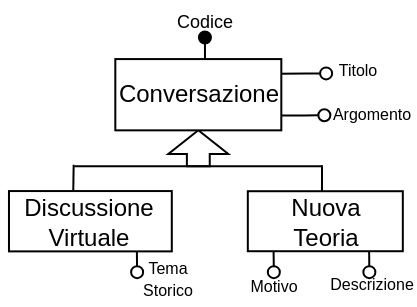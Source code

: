 <mxfile version="24.2.5" type="device">
  <diagram name="Pagina-1" id="mD4ny_UwJCW5K_lFAApE">
    <mxGraphModel dx="1455" dy="367" grid="1" gridSize="10" guides="1" tooltips="1" connect="1" arrows="1" fold="1" page="1" pageScale="1" pageWidth="827" pageHeight="1169" math="0" shadow="0">
      <root>
        <mxCell id="0" />
        <mxCell id="1" parent="0" />
        <mxCell id="meR83D9zi9wOWhoupvIP-6" value="&lt;font style=&quot;font-size: 8px;&quot;&gt;Argomento&lt;/font&gt;" style="text;html=1;align=center;verticalAlign=middle;whiteSpace=wrap;rounded=1;strokeColor=none;" vertex="1" parent="1">
          <mxGeometry x="161.2" y="724.17" width="40" height="19" as="geometry" />
        </mxCell>
        <mxCell id="meR83D9zi9wOWhoupvIP-7" style="edgeStyle=orthogonalEdgeStyle;rounded=0;orthogonalLoop=1;jettySize=auto;html=1;exitX=0.5;exitY=1;exitDx=0;exitDy=0;" edge="1" parent="1">
          <mxGeometry relative="1" as="geometry">
            <mxPoint x="2.74" y="703.45" as="sourcePoint" />
            <mxPoint x="2.74" y="703.45" as="targetPoint" />
          </mxGeometry>
        </mxCell>
        <mxCell id="meR83D9zi9wOWhoupvIP-8" style="edgeStyle=orthogonalEdgeStyle;rounded=0;orthogonalLoop=1;jettySize=auto;html=1;exitX=0.5;exitY=1;exitDx=0;exitDy=0;" edge="1" parent="1">
          <mxGeometry relative="1" as="geometry">
            <mxPoint x="20.74" y="702.54" as="sourcePoint" />
            <mxPoint x="20.74" y="702.54" as="targetPoint" />
          </mxGeometry>
        </mxCell>
        <mxCell id="meR83D9zi9wOWhoupvIP-20" value="&lt;font style=&quot;font-size: 9px;&quot;&gt;Codice&lt;/font&gt;" style="text;html=1;align=center;verticalAlign=middle;whiteSpace=wrap;rounded=0;" vertex="1" parent="1">
          <mxGeometry x="76.24" y="678.75" width="42.67" height="17.9" as="geometry" />
        </mxCell>
        <mxCell id="meR83D9zi9wOWhoupvIP-21" style="edgeStyle=orthogonalEdgeStyle;rounded=0;orthogonalLoop=1;jettySize=auto;html=1;exitX=0.75;exitY=0;exitDx=0;exitDy=0;endArrow=oval;endFill=1;" edge="1" parent="1">
          <mxGeometry relative="1" as="geometry">
            <mxPoint x="99.47" y="712.77" as="sourcePoint" />
            <mxPoint x="97.47" y="696.77" as="targetPoint" />
          </mxGeometry>
        </mxCell>
        <mxCell id="meR83D9zi9wOWhoupvIP-22" value="&lt;font style=&quot;font-size: 8px;&quot;&gt;Tema&lt;/font&gt;&lt;div style=&quot;line-height: 50%;&quot;&gt;&lt;font style=&quot;font-size: 8px;&quot;&gt;Storico&lt;/font&gt;&lt;/div&gt;" style="text;html=1;align=center;verticalAlign=middle;whiteSpace=wrap;rounded=1;strokeColor=none;" vertex="1" parent="1">
          <mxGeometry x="59.16" y="804.96" width="40" height="20" as="geometry" />
        </mxCell>
        <mxCell id="meR83D9zi9wOWhoupvIP-23" style="edgeStyle=orthogonalEdgeStyle;rounded=0;orthogonalLoop=1;jettySize=auto;html=1;exitX=1.002;exitY=0.482;exitDx=0;exitDy=0;endArrow=oval;endFill=0;entryX=-0.112;entryY=0.718;entryDx=0;entryDy=0;entryPerimeter=0;exitPerimeter=0;" edge="1" parent="1">
          <mxGeometry relative="1" as="geometry">
            <mxPoint x="133.94" y="735.714" as="sourcePoint" />
            <mxPoint x="157.18" y="735.59" as="targetPoint" />
            <Array as="points">
              <mxPoint x="147.19" y="735.59" />
            </Array>
          </mxGeometry>
        </mxCell>
        <mxCell id="meR83D9zi9wOWhoupvIP-24" style="edgeStyle=orthogonalEdgeStyle;rounded=0;orthogonalLoop=1;jettySize=auto;html=1;exitX=1;exitY=0.5;exitDx=0;exitDy=0;entryX=0.25;entryY=1;entryDx=0;entryDy=0;endArrow=oval;endFill=0;" edge="1" parent="1">
          <mxGeometry relative="1" as="geometry">
            <mxPoint x="137.96" y="794.195" as="sourcePoint" />
            <mxPoint x="173.96" y="786.57" as="targetPoint" />
          </mxGeometry>
        </mxCell>
        <mxCell id="meR83D9zi9wOWhoupvIP-25" value="" style="shape=singleArrow;direction=north;whiteSpace=wrap;html=1;arrowWidth=0.381;arrowSize=0.658;" vertex="1" parent="1">
          <mxGeometry x="79.16" y="743.17" width="30" height="18" as="geometry" />
        </mxCell>
        <mxCell id="meR83D9zi9wOWhoupvIP-26" value="Discussione Virtuale" style="whiteSpace=wrap;html=1;align=center;" vertex="1" parent="1">
          <mxGeometry x="-0.51" y="773.53" width="81.41" height="30.16" as="geometry" />
        </mxCell>
        <mxCell id="meR83D9zi9wOWhoupvIP-27" value="Nuova&lt;div&gt;Teoria&lt;/div&gt;" style="whiteSpace=wrap;html=1;align=center;" vertex="1" parent="1">
          <mxGeometry x="118.91" y="773.61" width="77.5" height="30" as="geometry" />
        </mxCell>
        <mxCell id="meR83D9zi9wOWhoupvIP-28" value="" style="endArrow=none;html=1;rounded=0;exitX=0.475;exitY=0.003;exitDx=0;exitDy=0;exitPerimeter=0;" edge="1" parent="1">
          <mxGeometry width="50" height="50" relative="1" as="geometry">
            <mxPoint x="31.63" y="773.61" as="sourcePoint" />
            <mxPoint x="31.83" y="760.39" as="targetPoint" />
          </mxGeometry>
        </mxCell>
        <mxCell id="meR83D9zi9wOWhoupvIP-29" value="" style="endArrow=none;html=1;rounded=0;" edge="1" parent="1">
          <mxGeometry width="50" height="50" relative="1" as="geometry">
            <mxPoint x="32.16" y="761.17" as="sourcePoint" />
            <mxPoint x="156.16" y="761.17" as="targetPoint" />
          </mxGeometry>
        </mxCell>
        <mxCell id="meR83D9zi9wOWhoupvIP-30" value="" style="endArrow=none;html=1;rounded=0;entryX=0.476;entryY=-0.004;entryDx=0;entryDy=0;entryPerimeter=0;" edge="1" parent="1">
          <mxGeometry width="50" height="50" relative="1" as="geometry">
            <mxPoint x="156" y="760.6" as="sourcePoint" />
            <mxPoint x="156" y="773.61" as="targetPoint" />
          </mxGeometry>
        </mxCell>
        <mxCell id="meR83D9zi9wOWhoupvIP-31" style="edgeStyle=orthogonalEdgeStyle;rounded=0;orthogonalLoop=1;jettySize=auto;html=1;exitX=0.75;exitY=1;exitDx=0;exitDy=0;entryX=0.578;entryY=0.124;entryDx=0;entryDy=0;entryPerimeter=0;endArrow=oval;endFill=0;" edge="1" parent="1">
          <mxGeometry relative="1" as="geometry">
            <mxPoint x="63.44" y="803.61" as="sourcePoint" />
            <mxPoint x="63.56" y="814.079" as="targetPoint" />
          </mxGeometry>
        </mxCell>
        <mxCell id="meR83D9zi9wOWhoupvIP-32" style="edgeStyle=orthogonalEdgeStyle;rounded=0;orthogonalLoop=1;jettySize=auto;html=1;exitX=0.75;exitY=1;exitDx=0;exitDy=0;entryX=0.578;entryY=0.124;entryDx=0;entryDy=0;entryPerimeter=0;endArrow=oval;endFill=0;" edge="1" parent="1">
          <mxGeometry relative="1" as="geometry">
            <mxPoint x="179.56" y="803.61" as="sourcePoint" />
            <mxPoint x="179.68" y="814.079" as="targetPoint" />
          </mxGeometry>
        </mxCell>
        <mxCell id="meR83D9zi9wOWhoupvIP-33" value="&lt;span style=&quot;font-size: 8px;&quot;&gt;Descrizione&lt;/span&gt;" style="text;html=1;align=center;verticalAlign=middle;whiteSpace=wrap;rounded=1;strokeColor=none;" vertex="1" parent="1">
          <mxGeometry x="161.2" y="809.09" width="40" height="20" as="geometry" />
        </mxCell>
        <mxCell id="meR83D9zi9wOWhoupvIP-34" style="edgeStyle=orthogonalEdgeStyle;rounded=0;orthogonalLoop=1;jettySize=auto;html=1;exitX=1.002;exitY=0.482;exitDx=0;exitDy=0;endArrow=oval;endFill=0;entryX=-0.112;entryY=0.718;entryDx=0;entryDy=0;entryPerimeter=0;exitPerimeter=0;" edge="1" parent="1">
          <mxGeometry relative="1" as="geometry">
            <mxPoint x="134.82" y="714.824" as="sourcePoint" />
            <mxPoint x="158.06" y="714.7" as="targetPoint" />
            <Array as="points">
              <mxPoint x="148.07" y="714.7" />
            </Array>
          </mxGeometry>
        </mxCell>
        <mxCell id="meR83D9zi9wOWhoupvIP-35" value="&lt;font style=&quot;font-size: 8px;&quot;&gt;Titolo&lt;/font&gt;" style="text;html=1;align=center;verticalAlign=middle;whiteSpace=wrap;rounded=1;strokeColor=none;" vertex="1" parent="1">
          <mxGeometry x="153.81" y="702.99" width="40" height="19" as="geometry" />
        </mxCell>
        <mxCell id="meR83D9zi9wOWhoupvIP-36" value="Conversazione" style="whiteSpace=wrap;html=1;align=center;" vertex="1" parent="1">
          <mxGeometry x="52.66" y="707.54" width="83" height="35.63" as="geometry" />
        </mxCell>
        <mxCell id="meR83D9zi9wOWhoupvIP-37" value="&lt;span style=&quot;font-size: 8px;&quot;&gt;Motivo&lt;/span&gt;" style="text;html=1;align=center;verticalAlign=middle;whiteSpace=wrap;rounded=1;strokeColor=none;" vertex="1" parent="1">
          <mxGeometry x="111.77" y="809.77" width="40" height="20" as="geometry" />
        </mxCell>
        <mxCell id="meR83D9zi9wOWhoupvIP-38" style="edgeStyle=orthogonalEdgeStyle;rounded=0;orthogonalLoop=1;jettySize=auto;html=1;exitX=0.75;exitY=1;exitDx=0;exitDy=0;entryX=0.578;entryY=0.124;entryDx=0;entryDy=0;entryPerimeter=0;endArrow=oval;endFill=0;" edge="1" parent="1">
          <mxGeometry relative="1" as="geometry">
            <mxPoint x="131.8" y="803.61" as="sourcePoint" />
            <mxPoint x="131.92" y="814.079" as="targetPoint" />
          </mxGeometry>
        </mxCell>
      </root>
    </mxGraphModel>
  </diagram>
</mxfile>

